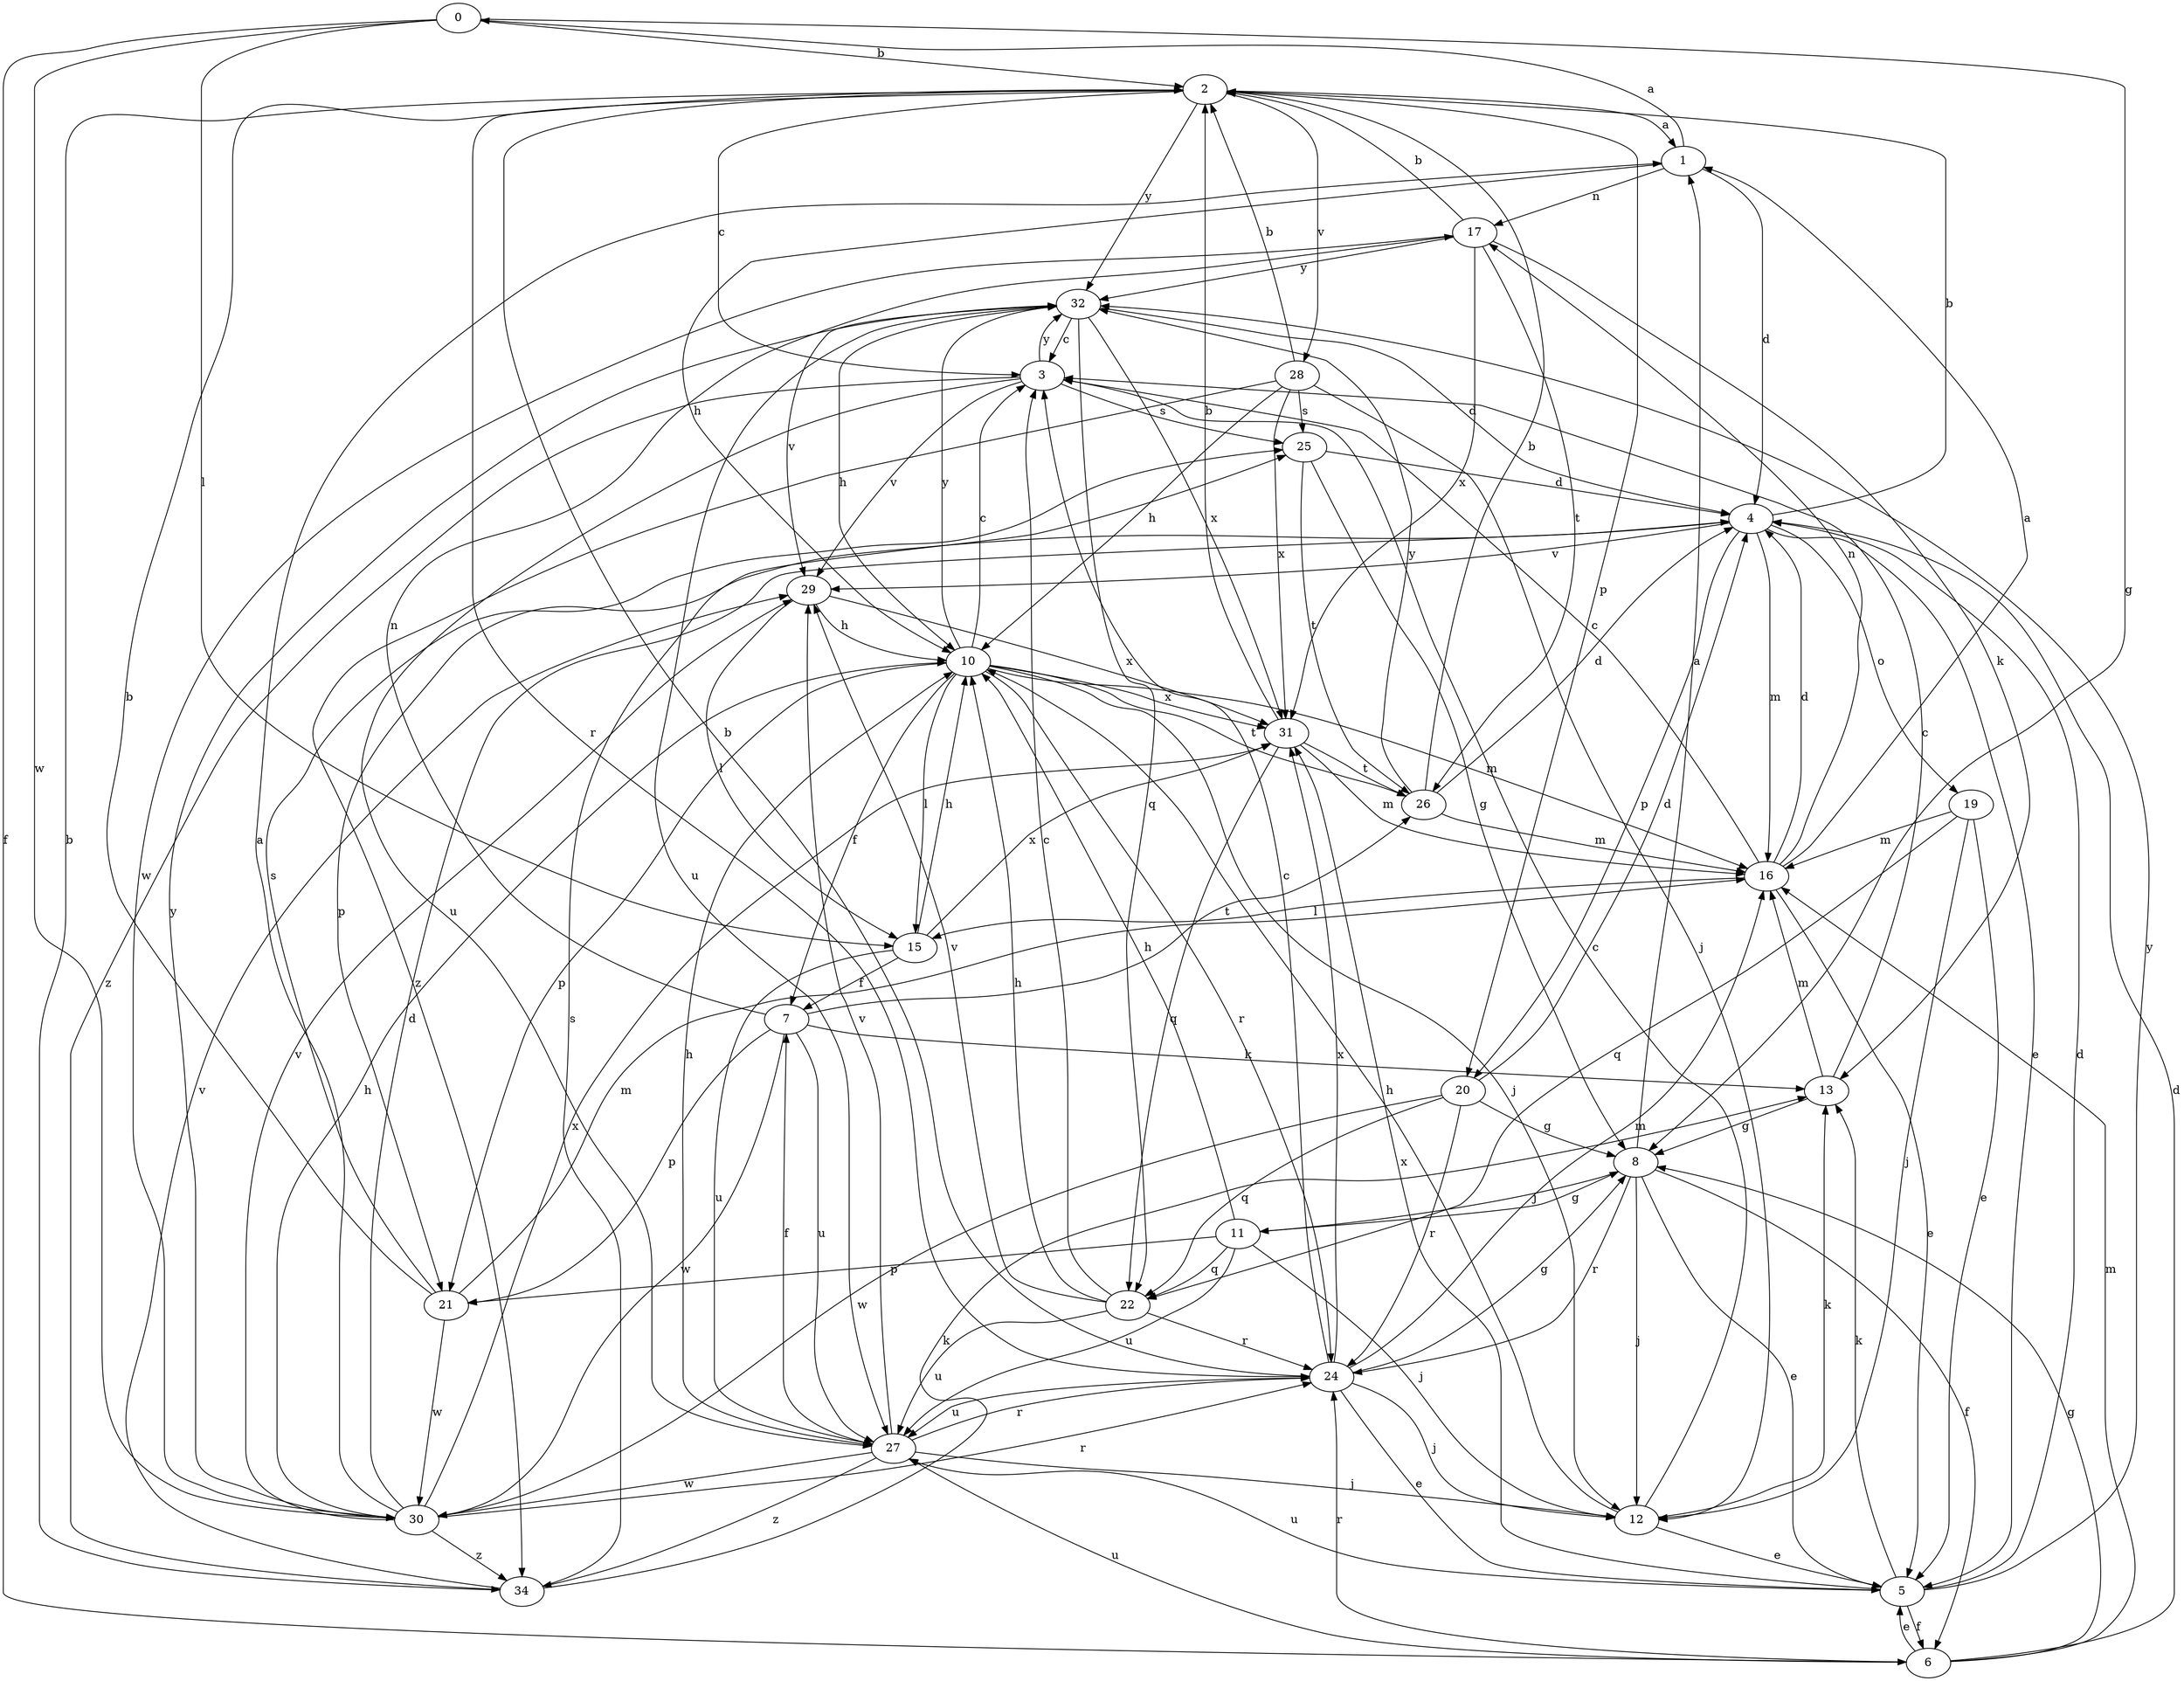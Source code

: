 strict digraph  {
0;
1;
2;
3;
4;
5;
6;
7;
8;
10;
11;
12;
13;
15;
16;
17;
19;
20;
21;
22;
24;
25;
26;
27;
28;
29;
30;
31;
32;
34;
0 -> 2  [label=b];
0 -> 6  [label=f];
0 -> 8  [label=g];
0 -> 15  [label=l];
0 -> 30  [label=w];
1 -> 0  [label=a];
1 -> 4  [label=d];
1 -> 10  [label=h];
1 -> 17  [label=n];
2 -> 1  [label=a];
2 -> 3  [label=c];
2 -> 20  [label=p];
2 -> 24  [label=r];
2 -> 28  [label=v];
2 -> 32  [label=y];
3 -> 25  [label=s];
3 -> 27  [label=u];
3 -> 29  [label=v];
3 -> 32  [label=y];
3 -> 34  [label=z];
4 -> 2  [label=b];
4 -> 5  [label=e];
4 -> 16  [label=m];
4 -> 19  [label=o];
4 -> 20  [label=p];
4 -> 21  [label=p];
4 -> 29  [label=v];
5 -> 4  [label=d];
5 -> 6  [label=f];
5 -> 13  [label=k];
5 -> 27  [label=u];
5 -> 31  [label=x];
5 -> 32  [label=y];
6 -> 4  [label=d];
6 -> 5  [label=e];
6 -> 8  [label=g];
6 -> 16  [label=m];
6 -> 24  [label=r];
6 -> 27  [label=u];
7 -> 13  [label=k];
7 -> 17  [label=n];
7 -> 21  [label=p];
7 -> 26  [label=t];
7 -> 27  [label=u];
7 -> 30  [label=w];
8 -> 1  [label=a];
8 -> 5  [label=e];
8 -> 6  [label=f];
8 -> 11  [label=j];
8 -> 12  [label=j];
8 -> 24  [label=r];
10 -> 3  [label=c];
10 -> 7  [label=f];
10 -> 12  [label=j];
10 -> 15  [label=l];
10 -> 16  [label=m];
10 -> 21  [label=p];
10 -> 24  [label=r];
10 -> 26  [label=t];
10 -> 31  [label=x];
10 -> 32  [label=y];
11 -> 8  [label=g];
11 -> 10  [label=h];
11 -> 12  [label=j];
11 -> 21  [label=p];
11 -> 22  [label=q];
11 -> 27  [label=u];
12 -> 3  [label=c];
12 -> 5  [label=e];
12 -> 10  [label=h];
12 -> 13  [label=k];
13 -> 3  [label=c];
13 -> 8  [label=g];
13 -> 16  [label=m];
15 -> 7  [label=f];
15 -> 10  [label=h];
15 -> 27  [label=u];
15 -> 31  [label=x];
16 -> 1  [label=a];
16 -> 3  [label=c];
16 -> 4  [label=d];
16 -> 5  [label=e];
16 -> 15  [label=l];
16 -> 17  [label=n];
17 -> 2  [label=b];
17 -> 13  [label=k];
17 -> 26  [label=t];
17 -> 30  [label=w];
17 -> 31  [label=x];
17 -> 32  [label=y];
19 -> 5  [label=e];
19 -> 12  [label=j];
19 -> 16  [label=m];
19 -> 22  [label=q];
20 -> 4  [label=d];
20 -> 8  [label=g];
20 -> 22  [label=q];
20 -> 24  [label=r];
20 -> 30  [label=w];
21 -> 2  [label=b];
21 -> 16  [label=m];
21 -> 25  [label=s];
21 -> 30  [label=w];
22 -> 3  [label=c];
22 -> 10  [label=h];
22 -> 24  [label=r];
22 -> 27  [label=u];
22 -> 29  [label=v];
24 -> 2  [label=b];
24 -> 3  [label=c];
24 -> 5  [label=e];
24 -> 8  [label=g];
24 -> 12  [label=j];
24 -> 16  [label=m];
24 -> 27  [label=u];
24 -> 31  [label=x];
25 -> 4  [label=d];
25 -> 8  [label=g];
25 -> 26  [label=t];
26 -> 2  [label=b];
26 -> 4  [label=d];
26 -> 16  [label=m];
26 -> 32  [label=y];
27 -> 7  [label=f];
27 -> 10  [label=h];
27 -> 12  [label=j];
27 -> 24  [label=r];
27 -> 29  [label=v];
27 -> 30  [label=w];
27 -> 34  [label=z];
28 -> 2  [label=b];
28 -> 10  [label=h];
28 -> 12  [label=j];
28 -> 25  [label=s];
28 -> 31  [label=x];
28 -> 34  [label=z];
29 -> 10  [label=h];
29 -> 15  [label=l];
29 -> 31  [label=x];
30 -> 1  [label=a];
30 -> 4  [label=d];
30 -> 10  [label=h];
30 -> 24  [label=r];
30 -> 29  [label=v];
30 -> 31  [label=x];
30 -> 32  [label=y];
30 -> 34  [label=z];
31 -> 2  [label=b];
31 -> 16  [label=m];
31 -> 22  [label=q];
31 -> 26  [label=t];
32 -> 3  [label=c];
32 -> 4  [label=d];
32 -> 10  [label=h];
32 -> 22  [label=q];
32 -> 27  [label=u];
32 -> 29  [label=v];
32 -> 31  [label=x];
34 -> 2  [label=b];
34 -> 13  [label=k];
34 -> 25  [label=s];
34 -> 29  [label=v];
}
